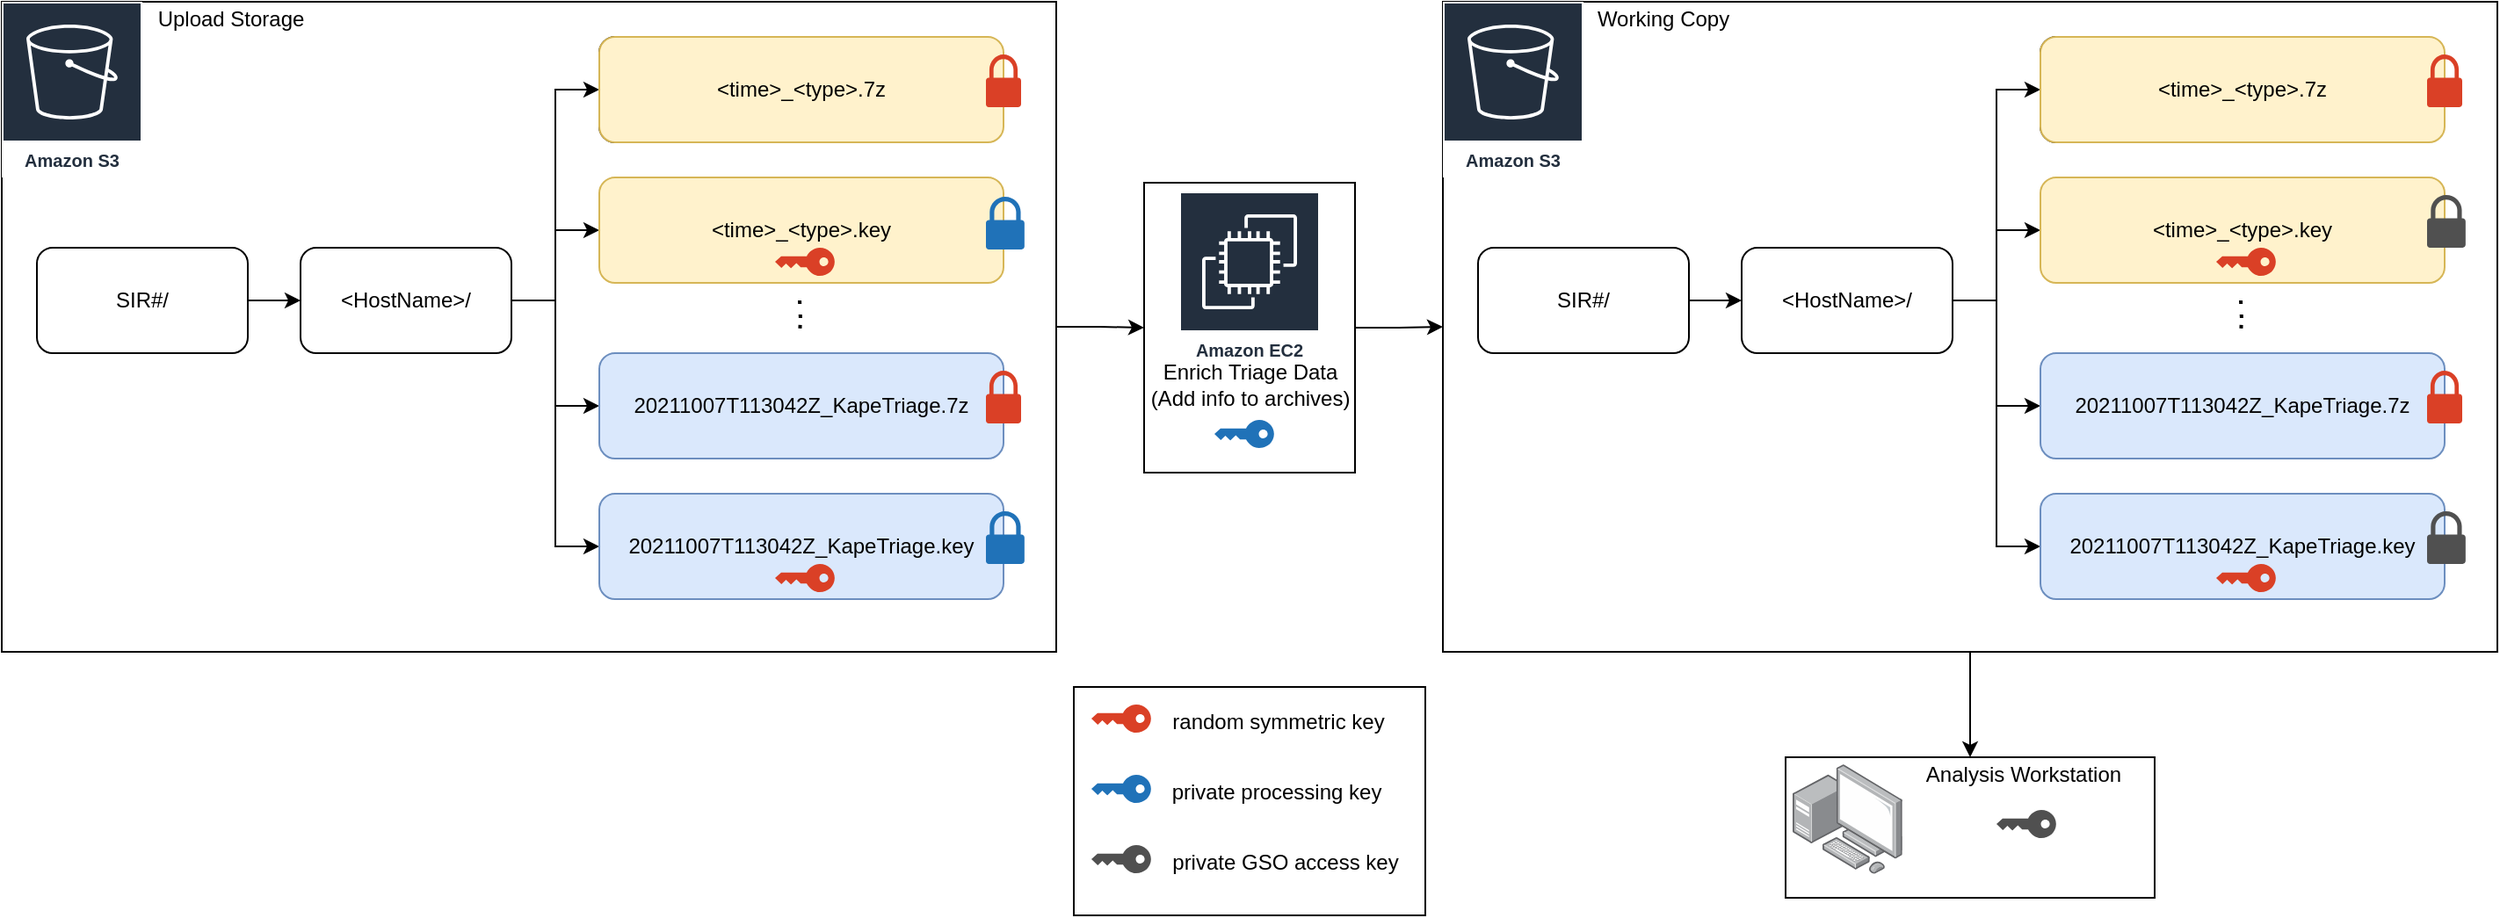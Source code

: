 <mxfile version="15.4.3" type="device"><diagram id="vTEhWXxslO202rDZ22dC" name="Page-1"><mxGraphModel dx="1640" dy="2315" grid="1" gridSize="10" guides="0" tooltips="1" connect="1" arrows="1" fold="1" page="1" pageScale="1" pageWidth="850" pageHeight="1100" math="0" shadow="0"><root><mxCell id="0"/><mxCell id="1" parent="0"/><mxCell id="v1SHXC4aALVEaX8TWUNn-65" value="" style="rounded=0;whiteSpace=wrap;html=1;" vertex="1" parent="1"><mxGeometry x="1325" y="-190" width="210" height="80" as="geometry"/></mxCell><mxCell id="v1SHXC4aALVEaX8TWUNn-69" style="edgeStyle=orthogonalEdgeStyle;rounded=0;orthogonalLoop=1;jettySize=auto;html=1;exitX=0.5;exitY=1;exitDx=0;exitDy=0;entryX=0.5;entryY=0;entryDx=0;entryDy=0;" edge="1" parent="1" source="v1SHXC4aALVEaX8TWUNn-39" target="v1SHXC4aALVEaX8TWUNn-65"><mxGeometry relative="1" as="geometry"><mxPoint x="1360" y="-200" as="targetPoint"/></mxGeometry></mxCell><mxCell id="v1SHXC4aALVEaX8TWUNn-39" value="" style="rounded=0;whiteSpace=wrap;html=1;" vertex="1" parent="1"><mxGeometry x="1130" y="-620" width="600" height="370" as="geometry"/></mxCell><mxCell id="v1SHXC4aALVEaX8TWUNn-60" style="edgeStyle=orthogonalEdgeStyle;rounded=0;orthogonalLoop=1;jettySize=auto;html=1;exitX=1;exitY=0.5;exitDx=0;exitDy=0;entryX=0;entryY=0.5;entryDx=0;entryDy=0;" edge="1" parent="1" source="v1SHXC4aALVEaX8TWUNn-35" target="v1SHXC4aALVEaX8TWUNn-39"><mxGeometry relative="1" as="geometry"/></mxCell><mxCell id="v1SHXC4aALVEaX8TWUNn-35" value="" style="rounded=0;whiteSpace=wrap;html=1;" vertex="1" parent="1"><mxGeometry x="960" y="-517" width="120" height="165" as="geometry"/></mxCell><mxCell id="v1SHXC4aALVEaX8TWUNn-37" style="edgeStyle=orthogonalEdgeStyle;rounded=0;orthogonalLoop=1;jettySize=auto;html=1;exitX=1;exitY=0.5;exitDx=0;exitDy=0;" edge="1" parent="1" source="v1SHXC4aALVEaX8TWUNn-33" target="v1SHXC4aALVEaX8TWUNn-35"><mxGeometry relative="1" as="geometry"/></mxCell><mxCell id="v1SHXC4aALVEaX8TWUNn-33" value="" style="rounded=0;whiteSpace=wrap;html=1;" vertex="1" parent="1"><mxGeometry x="310" y="-620" width="600" height="370" as="geometry"/></mxCell><mxCell id="v1SHXC4aALVEaX8TWUNn-20" value="" style="rounded=0;whiteSpace=wrap;html=1;" vertex="1" parent="1"><mxGeometry x="920" y="-230" width="200" height="130" as="geometry"/></mxCell><mxCell id="v1SHXC4aALVEaX8TWUNn-4" style="edgeStyle=orthogonalEdgeStyle;rounded=0;orthogonalLoop=1;jettySize=auto;html=1;exitX=1;exitY=0.5;exitDx=0;exitDy=0;entryX=0;entryY=0.5;entryDx=0;entryDy=0;" edge="1" parent="1" source="R9ieB89gAOQVKVDxKGZ--2" target="ImGXDAV1hfxATf_B94yO-4"><mxGeometry relative="1" as="geometry"/></mxCell><mxCell id="v1SHXC4aALVEaX8TWUNn-5" style="edgeStyle=orthogonalEdgeStyle;rounded=0;orthogonalLoop=1;jettySize=auto;html=1;exitX=1;exitY=0.5;exitDx=0;exitDy=0;entryX=0;entryY=0.5;entryDx=0;entryDy=0;" edge="1" parent="1" source="R9ieB89gAOQVKVDxKGZ--2" target="ImGXDAV1hfxATf_B94yO-5"><mxGeometry relative="1" as="geometry"/></mxCell><mxCell id="v1SHXC4aALVEaX8TWUNn-6" style="edgeStyle=orthogonalEdgeStyle;rounded=0;orthogonalLoop=1;jettySize=auto;html=1;exitX=1;exitY=0.5;exitDx=0;exitDy=0;entryX=0;entryY=0.5;entryDx=0;entryDy=0;" edge="1" parent="1" source="R9ieB89gAOQVKVDxKGZ--2" target="R9ieB89gAOQVKVDxKGZ--11"><mxGeometry relative="1" as="geometry"/></mxCell><mxCell id="v1SHXC4aALVEaX8TWUNn-7" style="edgeStyle=orthogonalEdgeStyle;rounded=0;orthogonalLoop=1;jettySize=auto;html=1;exitX=1;exitY=0.5;exitDx=0;exitDy=0;entryX=0;entryY=0.5;entryDx=0;entryDy=0;" edge="1" parent="1" source="R9ieB89gAOQVKVDxKGZ--2" target="v1SHXC4aALVEaX8TWUNn-1"><mxGeometry relative="1" as="geometry"/></mxCell><mxCell id="R9ieB89gAOQVKVDxKGZ--2" value="&amp;lt;HostName&amp;gt;/" style="rounded=1;whiteSpace=wrap;html=1;" parent="1" vertex="1"><mxGeometry x="480" y="-480" width="120" height="60" as="geometry"/></mxCell><mxCell id="R9ieB89gAOQVKVDxKGZ--9" value="&amp;lt;time&amp;gt;_mem.raw" style="rounded=1;whiteSpace=wrap;html=1;" parent="1" vertex="1"><mxGeometry x="650" y="-600" width="120" height="60" as="geometry"/></mxCell><mxCell id="R9ieB89gAOQVKVDxKGZ--11" value="20211007T113042Z_KapeTriage.7z" style="rounded=1;whiteSpace=wrap;html=1;fillColor=#dae8fc;strokeColor=#6c8ebf;" parent="1" vertex="1"><mxGeometry x="650" y="-420" width="230" height="60" as="geometry"/></mxCell><mxCell id="pZz6O7h_nyt9RwdJ8S6o-3" value="" style="endArrow=classic;html=1;entryX=0;entryY=0.5;entryDx=0;entryDy=0;exitX=1;exitY=0.5;exitDx=0;exitDy=0;startArrow=none;" parent="1" source="ImGXDAV1hfxATf_B94yO-3" target="R9ieB89gAOQVKVDxKGZ--2" edge="1"><mxGeometry width="50" height="50" relative="1" as="geometry"><mxPoint x="370" y="-450" as="sourcePoint"/><mxPoint x="290" y="-520" as="targetPoint"/></mxGeometry></mxCell><mxCell id="ImGXDAV1hfxATf_B94yO-4" value="&amp;lt;time&amp;gt;_&amp;lt;type&amp;gt;.7z" style="rounded=1;whiteSpace=wrap;html=1;fillColor=#fff2cc;strokeColor=#d6b656;" parent="1" vertex="1"><mxGeometry x="650" y="-600" width="230" height="60" as="geometry"/></mxCell><mxCell id="ImGXDAV1hfxATf_B94yO-5" value="&amp;lt;time&amp;gt;_&amp;lt;type&amp;gt;.key" style="rounded=1;whiteSpace=wrap;html=1;fillColor=#fff2cc;strokeColor=#d6b656;" parent="1" vertex="1"><mxGeometry x="650" y="-520" width="230" height="60" as="geometry"/></mxCell><mxCell id="v1SHXC4aALVEaX8TWUNn-1" value="20211007T113042Z_KapeTriage.key" style="rounded=1;whiteSpace=wrap;html=1;fillColor=#dae8fc;strokeColor=#6c8ebf;" vertex="1" parent="1"><mxGeometry x="650" y="-340" width="230" height="60" as="geometry"/></mxCell><mxCell id="v1SHXC4aALVEaX8TWUNn-8" value="" style="endArrow=none;dashed=1;html=1;dashPattern=1 3;strokeWidth=2;rounded=0;edgeStyle=orthogonalEdgeStyle;" edge="1" parent="1"><mxGeometry width="50" height="50" relative="1" as="geometry"><mxPoint x="764" y="-450" as="sourcePoint"/><mxPoint x="764" y="-430" as="targetPoint"/></mxGeometry></mxCell><mxCell id="v1SHXC4aALVEaX8TWUNn-10" value="" style="sketch=0;pointerEvents=1;shadow=0;dashed=0;html=1;strokeColor=none;labelPosition=center;verticalLabelPosition=bottom;verticalAlign=top;outlineConnect=0;align=center;shape=mxgraph.office.security.lock_protected;fillColor=#DA4026;" vertex="1" parent="1"><mxGeometry x="870" y="-590" width="20" height="30" as="geometry"/></mxCell><mxCell id="v1SHXC4aALVEaX8TWUNn-11" value="" style="sketch=0;pointerEvents=1;shadow=0;dashed=0;html=1;strokeColor=none;labelPosition=center;verticalLabelPosition=bottom;verticalAlign=top;outlineConnect=0;align=center;shape=mxgraph.office.security.lock_protected;fillColor=#2072B8;" vertex="1" parent="1"><mxGeometry x="870" y="-509" width="21.92" height="30" as="geometry"/></mxCell><mxCell id="v1SHXC4aALVEaX8TWUNn-13" value="" style="sketch=0;pointerEvents=1;shadow=0;dashed=0;html=1;strokeColor=none;labelPosition=center;verticalLabelPosition=bottom;verticalAlign=top;outlineConnect=0;align=center;shape=mxgraph.office.security.key_permissions;fillColor=#2072B8;direction=south;" vertex="1" parent="1"><mxGeometry x="930" y="-180" width="33.92" height="16" as="geometry"/></mxCell><mxCell id="v1SHXC4aALVEaX8TWUNn-15" value="" style="sketch=0;pointerEvents=1;shadow=0;dashed=0;html=1;strokeColor=none;labelPosition=center;verticalLabelPosition=bottom;verticalAlign=top;outlineConnect=0;align=center;shape=mxgraph.office.security.key_permissions;fillColor=#DA4026;direction=south;" vertex="1" parent="1"><mxGeometry x="750" y="-480" width="33.92" height="16" as="geometry"/></mxCell><mxCell id="v1SHXC4aALVEaX8TWUNn-18" value="" style="sketch=0;pointerEvents=1;shadow=0;dashed=0;html=1;strokeColor=none;labelPosition=center;verticalLabelPosition=bottom;verticalAlign=top;outlineConnect=0;align=center;shape=mxgraph.office.security.lock_protected;fillColor=#2072B8;" vertex="1" parent="1"><mxGeometry x="870" y="-330" width="21.92" height="30" as="geometry"/></mxCell><mxCell id="v1SHXC4aALVEaX8TWUNn-19" value="Amazon S3" style="sketch=0;outlineConnect=0;fontColor=#232F3E;gradientColor=none;strokeColor=#ffffff;fillColor=#232F3E;dashed=0;verticalLabelPosition=middle;verticalAlign=bottom;align=center;html=1;whiteSpace=wrap;fontSize=10;fontStyle=1;spacing=3;shape=mxgraph.aws4.productIcon;prIcon=mxgraph.aws4.s3;" vertex="1" parent="1"><mxGeometry x="310" y="-620" width="80" height="100" as="geometry"/></mxCell><mxCell id="v1SHXC4aALVEaX8TWUNn-22" value="" style="sketch=0;pointerEvents=1;shadow=0;dashed=0;html=1;strokeColor=none;fillColor=#505050;labelPosition=center;verticalLabelPosition=bottom;verticalAlign=top;outlineConnect=0;align=center;shape=mxgraph.office.security.key_permissions;direction=south;aspect=fixed;" vertex="1" parent="1"><mxGeometry x="1445" y="-160" width="33.92" height="16" as="geometry"/></mxCell><mxCell id="v1SHXC4aALVEaX8TWUNn-23" value="" style="sketch=0;pointerEvents=1;shadow=0;dashed=0;html=1;strokeColor=none;labelPosition=center;verticalLabelPosition=bottom;verticalAlign=top;outlineConnect=0;align=center;shape=mxgraph.office.security.key_permissions;fillColor=#DA4026;direction=south;" vertex="1" parent="1"><mxGeometry x="930" y="-220" width="33.92" height="16" as="geometry"/></mxCell><mxCell id="v1SHXC4aALVEaX8TWUNn-24" value="random symmetric key" style="text;html=1;align=center;verticalAlign=middle;resizable=0;points=[];autosize=1;strokeColor=none;fillColor=none;" vertex="1" parent="1"><mxGeometry x="966" y="-220" width="140" height="20" as="geometry"/></mxCell><mxCell id="v1SHXC4aALVEaX8TWUNn-26" value="private processing key" style="text;html=1;align=center;verticalAlign=middle;resizable=0;points=[];autosize=1;strokeColor=none;fillColor=none;" vertex="1" parent="1"><mxGeometry x="970" y="-180" width="130" height="20" as="geometry"/></mxCell><mxCell id="v1SHXC4aALVEaX8TWUNn-27" value="" style="sketch=0;pointerEvents=1;shadow=0;dashed=0;html=1;strokeColor=none;fillColor=#505050;labelPosition=center;verticalLabelPosition=bottom;verticalAlign=top;outlineConnect=0;align=center;shape=mxgraph.office.security.key_permissions;direction=south;aspect=fixed;" vertex="1" parent="1"><mxGeometry x="930" y="-140" width="33.92" height="16" as="geometry"/></mxCell><mxCell id="v1SHXC4aALVEaX8TWUNn-28" value="private GSO access key" style="text;html=1;align=center;verticalAlign=middle;resizable=0;points=[];autosize=1;strokeColor=none;fillColor=none;" vertex="1" parent="1"><mxGeometry x="970" y="-140" width="140" height="20" as="geometry"/></mxCell><mxCell id="v1SHXC4aALVEaX8TWUNn-29" value="" style="sketch=0;pointerEvents=1;shadow=0;dashed=0;html=1;strokeColor=none;labelPosition=center;verticalLabelPosition=bottom;verticalAlign=top;outlineConnect=0;align=center;shape=mxgraph.office.security.key_permissions;fillColor=#DA4026;direction=south;" vertex="1" parent="1"><mxGeometry x="750" y="-300" width="33.92" height="16" as="geometry"/></mxCell><mxCell id="v1SHXC4aALVEaX8TWUNn-30" value="" style="sketch=0;pointerEvents=1;shadow=0;dashed=0;html=1;strokeColor=none;labelPosition=center;verticalLabelPosition=bottom;verticalAlign=top;outlineConnect=0;align=center;shape=mxgraph.office.security.lock_protected;fillColor=#DA4026;" vertex="1" parent="1"><mxGeometry x="870" y="-410" width="20" height="30" as="geometry"/></mxCell><mxCell id="v1SHXC4aALVEaX8TWUNn-32" value="Amazon EC2" style="sketch=0;outlineConnect=0;fontColor=#232F3E;gradientColor=none;strokeColor=#ffffff;fillColor=#232F3E;dashed=0;verticalLabelPosition=middle;verticalAlign=bottom;align=center;html=1;whiteSpace=wrap;fontSize=10;fontStyle=1;spacing=3;shape=mxgraph.aws4.productIcon;prIcon=mxgraph.aws4.ec2;" vertex="1" parent="1"><mxGeometry x="980" y="-512" width="80" height="100" as="geometry"/></mxCell><mxCell id="v1SHXC4aALVEaX8TWUNn-36" value="" style="sketch=0;pointerEvents=1;shadow=0;dashed=0;html=1;strokeColor=none;labelPosition=center;verticalLabelPosition=bottom;verticalAlign=top;outlineConnect=0;align=center;shape=mxgraph.office.security.key_permissions;fillColor=#2072B8;direction=south;" vertex="1" parent="1"><mxGeometry x="1000" y="-382" width="33.92" height="16" as="geometry"/></mxCell><mxCell id="ImGXDAV1hfxATf_B94yO-3" value="SIR#/" style="rounded=1;whiteSpace=wrap;html=1;" parent="1" vertex="1"><mxGeometry x="330" y="-480" width="120" height="60" as="geometry"/></mxCell><mxCell id="v1SHXC4aALVEaX8TWUNn-40" style="edgeStyle=orthogonalEdgeStyle;rounded=0;orthogonalLoop=1;jettySize=auto;html=1;exitX=1;exitY=0.5;exitDx=0;exitDy=0;entryX=0;entryY=0.5;entryDx=0;entryDy=0;" edge="1" parent="1" source="v1SHXC4aALVEaX8TWUNn-44" target="v1SHXC4aALVEaX8TWUNn-48"><mxGeometry relative="1" as="geometry"/></mxCell><mxCell id="v1SHXC4aALVEaX8TWUNn-41" style="edgeStyle=orthogonalEdgeStyle;rounded=0;orthogonalLoop=1;jettySize=auto;html=1;exitX=1;exitY=0.5;exitDx=0;exitDy=0;entryX=0;entryY=0.5;entryDx=0;entryDy=0;" edge="1" parent="1" source="v1SHXC4aALVEaX8TWUNn-44" target="v1SHXC4aALVEaX8TWUNn-49"><mxGeometry relative="1" as="geometry"/></mxCell><mxCell id="v1SHXC4aALVEaX8TWUNn-42" style="edgeStyle=orthogonalEdgeStyle;rounded=0;orthogonalLoop=1;jettySize=auto;html=1;exitX=1;exitY=0.5;exitDx=0;exitDy=0;entryX=0;entryY=0.5;entryDx=0;entryDy=0;" edge="1" parent="1" source="v1SHXC4aALVEaX8TWUNn-44" target="v1SHXC4aALVEaX8TWUNn-46"><mxGeometry relative="1" as="geometry"/></mxCell><mxCell id="v1SHXC4aALVEaX8TWUNn-43" style="edgeStyle=orthogonalEdgeStyle;rounded=0;orthogonalLoop=1;jettySize=auto;html=1;exitX=1;exitY=0.5;exitDx=0;exitDy=0;entryX=0;entryY=0.5;entryDx=0;entryDy=0;" edge="1" parent="1" source="v1SHXC4aALVEaX8TWUNn-44" target="v1SHXC4aALVEaX8TWUNn-50"><mxGeometry relative="1" as="geometry"/></mxCell><mxCell id="v1SHXC4aALVEaX8TWUNn-44" value="&amp;lt;HostName&amp;gt;/" style="rounded=1;whiteSpace=wrap;html=1;" vertex="1" parent="1"><mxGeometry x="1300" y="-480" width="120" height="60" as="geometry"/></mxCell><mxCell id="v1SHXC4aALVEaX8TWUNn-45" value="&amp;lt;time&amp;gt;_mem.raw" style="rounded=1;whiteSpace=wrap;html=1;" vertex="1" parent="1"><mxGeometry x="1470" y="-600" width="120" height="60" as="geometry"/></mxCell><mxCell id="v1SHXC4aALVEaX8TWUNn-46" value="20211007T113042Z_KapeTriage.7z" style="rounded=1;whiteSpace=wrap;html=1;fillColor=#dae8fc;strokeColor=#6c8ebf;" vertex="1" parent="1"><mxGeometry x="1470" y="-420" width="230" height="60" as="geometry"/></mxCell><mxCell id="v1SHXC4aALVEaX8TWUNn-47" value="" style="endArrow=classic;html=1;entryX=0;entryY=0.5;entryDx=0;entryDy=0;exitX=1;exitY=0.5;exitDx=0;exitDy=0;startArrow=none;" edge="1" parent="1" source="v1SHXC4aALVEaX8TWUNn-59" target="v1SHXC4aALVEaX8TWUNn-44"><mxGeometry width="50" height="50" relative="1" as="geometry"><mxPoint x="1190" y="-450" as="sourcePoint"/><mxPoint x="1110" y="-520" as="targetPoint"/></mxGeometry></mxCell><mxCell id="v1SHXC4aALVEaX8TWUNn-48" value="&amp;lt;time&amp;gt;_&amp;lt;type&amp;gt;.7z" style="rounded=1;whiteSpace=wrap;html=1;fillColor=#fff2cc;strokeColor=#d6b656;" vertex="1" parent="1"><mxGeometry x="1470" y="-600" width="230" height="60" as="geometry"/></mxCell><mxCell id="v1SHXC4aALVEaX8TWUNn-49" value="&amp;lt;time&amp;gt;_&amp;lt;type&amp;gt;.key" style="rounded=1;whiteSpace=wrap;html=1;fillColor=#fff2cc;strokeColor=#d6b656;" vertex="1" parent="1"><mxGeometry x="1470" y="-520" width="230" height="60" as="geometry"/></mxCell><mxCell id="v1SHXC4aALVEaX8TWUNn-50" value="20211007T113042Z_KapeTriage.key" style="rounded=1;whiteSpace=wrap;html=1;fillColor=#dae8fc;strokeColor=#6c8ebf;" vertex="1" parent="1"><mxGeometry x="1470" y="-340" width="230" height="60" as="geometry"/></mxCell><mxCell id="v1SHXC4aALVEaX8TWUNn-51" value="" style="endArrow=none;dashed=1;html=1;dashPattern=1 3;strokeWidth=2;rounded=0;edgeStyle=orthogonalEdgeStyle;" edge="1" parent="1"><mxGeometry width="50" height="50" relative="1" as="geometry"><mxPoint x="1584" y="-450" as="sourcePoint"/><mxPoint x="1584" y="-430" as="targetPoint"/></mxGeometry></mxCell><mxCell id="v1SHXC4aALVEaX8TWUNn-52" value="" style="sketch=0;pointerEvents=1;shadow=0;dashed=0;html=1;strokeColor=none;labelPosition=center;verticalLabelPosition=bottom;verticalAlign=top;outlineConnect=0;align=center;shape=mxgraph.office.security.lock_protected;fillColor=#DA4026;" vertex="1" parent="1"><mxGeometry x="1690" y="-590" width="20" height="30" as="geometry"/></mxCell><mxCell id="v1SHXC4aALVEaX8TWUNn-54" value="" style="sketch=0;pointerEvents=1;shadow=0;dashed=0;html=1;strokeColor=none;labelPosition=center;verticalLabelPosition=bottom;verticalAlign=top;outlineConnect=0;align=center;shape=mxgraph.office.security.key_permissions;fillColor=#DA4026;direction=south;" vertex="1" parent="1"><mxGeometry x="1570" y="-480" width="33.92" height="16" as="geometry"/></mxCell><mxCell id="v1SHXC4aALVEaX8TWUNn-56" value="Amazon S3" style="sketch=0;outlineConnect=0;fontColor=#232F3E;gradientColor=none;strokeColor=#ffffff;fillColor=#232F3E;dashed=0;verticalLabelPosition=middle;verticalAlign=bottom;align=center;html=1;whiteSpace=wrap;fontSize=10;fontStyle=1;spacing=3;shape=mxgraph.aws4.productIcon;prIcon=mxgraph.aws4.s3;" vertex="1" parent="1"><mxGeometry x="1130" y="-620" width="80" height="100" as="geometry"/></mxCell><mxCell id="v1SHXC4aALVEaX8TWUNn-57" value="" style="sketch=0;pointerEvents=1;shadow=0;dashed=0;html=1;strokeColor=none;labelPosition=center;verticalLabelPosition=bottom;verticalAlign=top;outlineConnect=0;align=center;shape=mxgraph.office.security.key_permissions;fillColor=#DA4026;direction=south;" vertex="1" parent="1"><mxGeometry x="1570" y="-300" width="33.92" height="16" as="geometry"/></mxCell><mxCell id="v1SHXC4aALVEaX8TWUNn-58" value="" style="sketch=0;pointerEvents=1;shadow=0;dashed=0;html=1;strokeColor=none;labelPosition=center;verticalLabelPosition=bottom;verticalAlign=top;outlineConnect=0;align=center;shape=mxgraph.office.security.lock_protected;fillColor=#DA4026;" vertex="1" parent="1"><mxGeometry x="1690" y="-410" width="20" height="30" as="geometry"/></mxCell><mxCell id="v1SHXC4aALVEaX8TWUNn-59" value="SIR#/" style="rounded=1;whiteSpace=wrap;html=1;" vertex="1" parent="1"><mxGeometry x="1150" y="-480" width="120" height="60" as="geometry"/></mxCell><mxCell id="v1SHXC4aALVEaX8TWUNn-21" value="" style="sketch=0;pointerEvents=1;shadow=0;dashed=0;html=1;strokeColor=none;fillColor=#505050;labelPosition=center;verticalLabelPosition=bottom;verticalAlign=top;outlineConnect=0;align=center;shape=mxgraph.office.security.lock_protected;aspect=fixed;" vertex="1" parent="1"><mxGeometry x="1690" y="-510" width="21.92" height="30" as="geometry"/></mxCell><mxCell id="v1SHXC4aALVEaX8TWUNn-61" value="" style="sketch=0;pointerEvents=1;shadow=0;dashed=0;html=1;strokeColor=none;fillColor=#505050;labelPosition=center;verticalLabelPosition=bottom;verticalAlign=top;outlineConnect=0;align=center;shape=mxgraph.office.security.lock_protected;aspect=fixed;" vertex="1" parent="1"><mxGeometry x="1690" y="-330" width="21.92" height="30" as="geometry"/></mxCell><mxCell id="v1SHXC4aALVEaX8TWUNn-62" value="Working Copy" style="text;html=1;align=center;verticalAlign=middle;resizable=0;points=[];autosize=1;strokeColor=none;fillColor=none;" vertex="1" parent="1"><mxGeometry x="1210" y="-620" width="90" height="20" as="geometry"/></mxCell><mxCell id="v1SHXC4aALVEaX8TWUNn-63" value="Upload Storage" style="text;html=1;align=center;verticalAlign=middle;resizable=0;points=[];autosize=1;strokeColor=none;fillColor=none;" vertex="1" parent="1"><mxGeometry x="390" y="-620" width="100" height="20" as="geometry"/></mxCell><mxCell id="v1SHXC4aALVEaX8TWUNn-64" value="Enrich Triage Data&lt;br&gt;(Add info to archives)" style="text;html=1;align=center;verticalAlign=middle;resizable=0;points=[];autosize=1;strokeColor=none;fillColor=none;" vertex="1" parent="1"><mxGeometry x="955" y="-417" width="130" height="30" as="geometry"/></mxCell><mxCell id="v1SHXC4aALVEaX8TWUNn-67" value="" style="points=[];aspect=fixed;html=1;align=center;shadow=0;dashed=0;image;image=img/lib/allied_telesis/computer_and_terminals/Personal_Computer_with_Server.svg;" vertex="1" parent="1"><mxGeometry x="1329" y="-186" width="62.4" height="62.4" as="geometry"/></mxCell><mxCell id="v1SHXC4aALVEaX8TWUNn-70" value="Analysis Workstation" style="text;html=1;align=center;verticalAlign=middle;resizable=0;points=[];autosize=1;strokeColor=none;fillColor=none;" vertex="1" parent="1"><mxGeometry x="1395" y="-190" width="130" height="20" as="geometry"/></mxCell></root></mxGraphModel></diagram></mxfile>